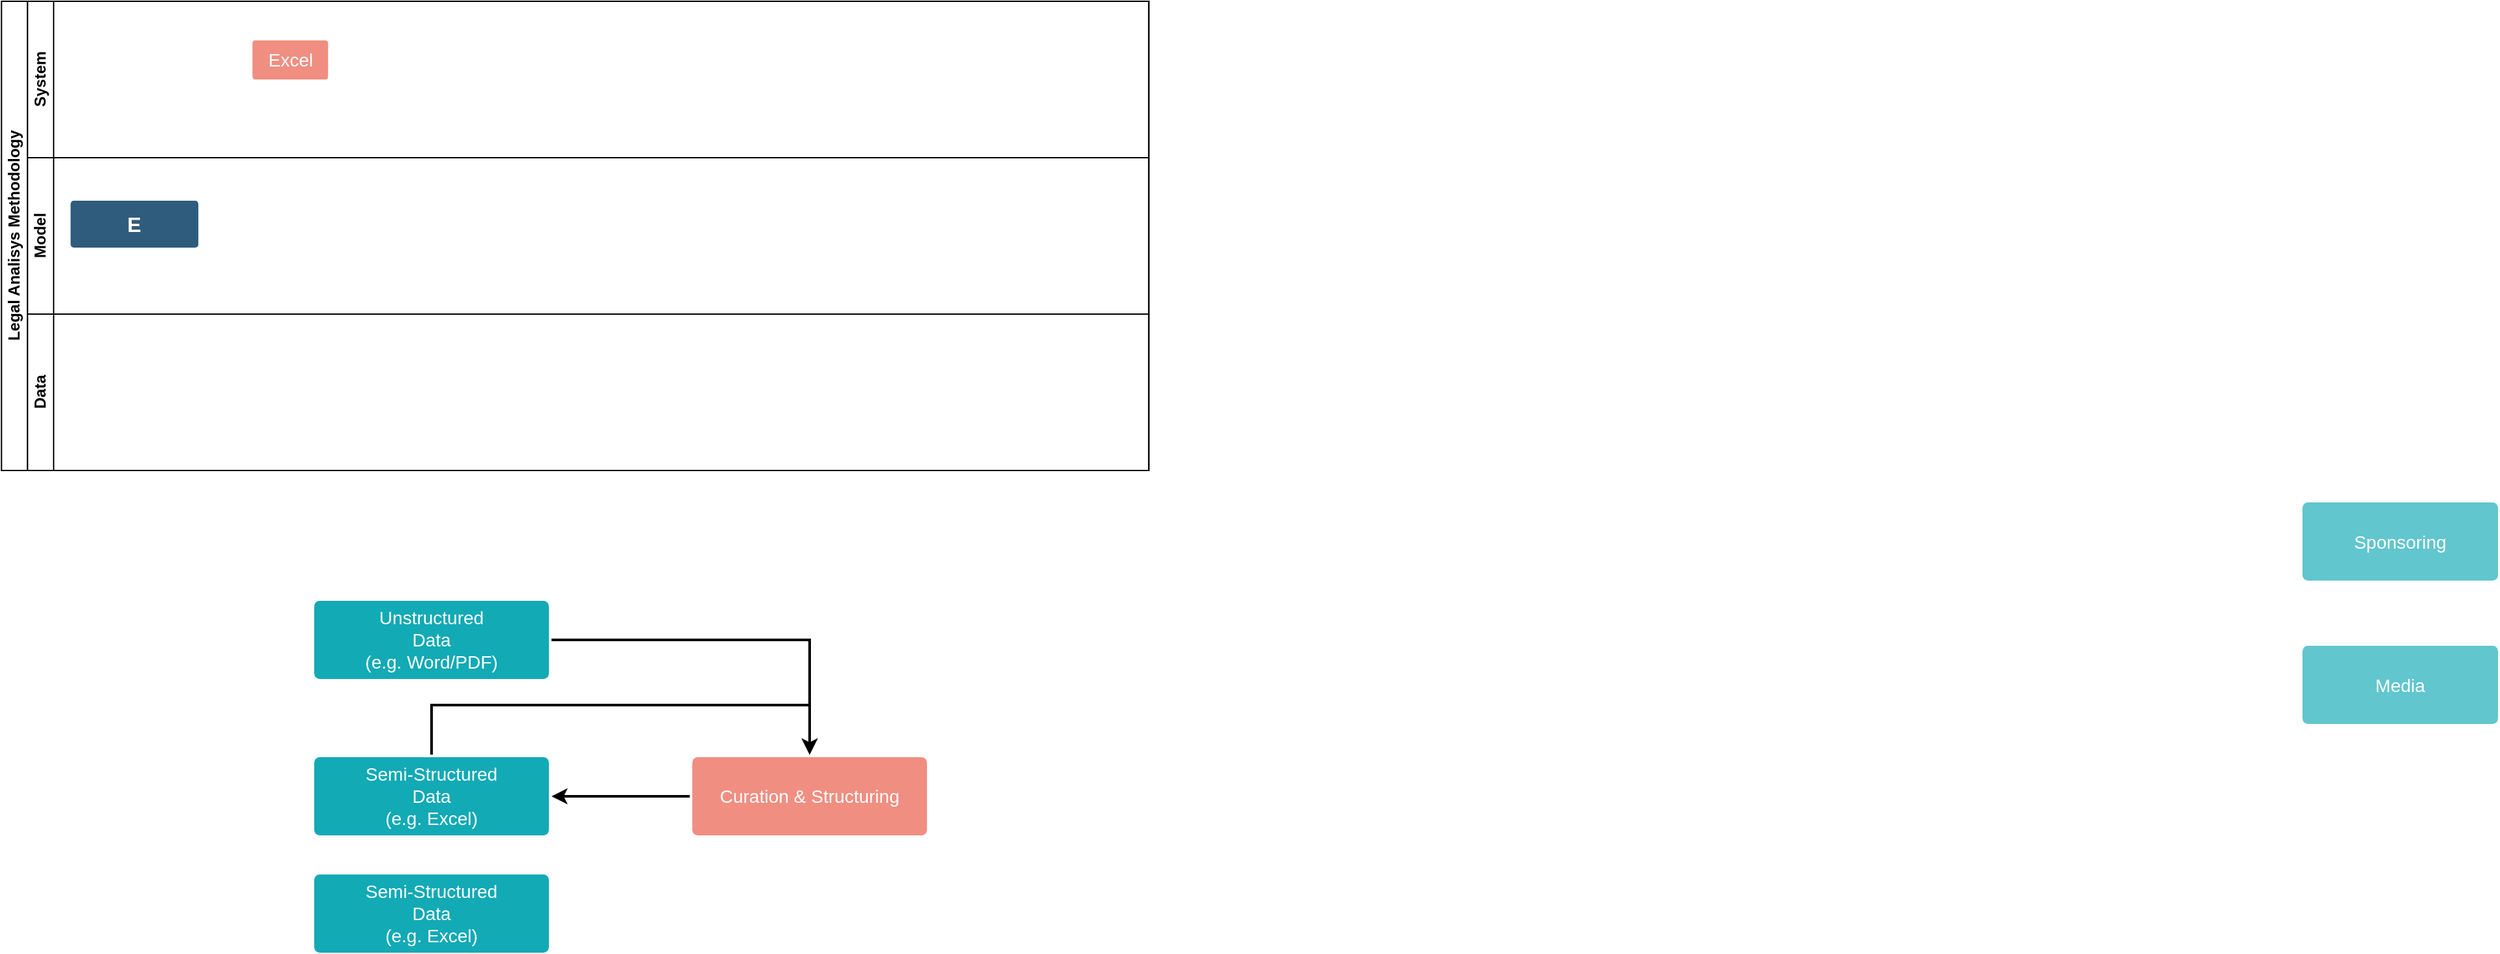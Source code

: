 <mxfile version="10.8.0" type="github"><diagram id="6a731a19-8d31-9384-78a2-239565b7b9f0" name="Page-1"><mxGraphModel dx="2331" dy="1515" grid="1" gridSize="10" guides="1" tooltips="1" connect="1" arrows="1" fold="1" page="1" pageScale="1" pageWidth="1169" pageHeight="827" background="#ffffff" math="0" shadow="0"><root><mxCell id="0"/><mxCell id="1" parent="0"/><mxCell id="1774" value="Media" style="rounded=1;whiteSpace=wrap;html=1;shadow=0;labelBackgroundColor=none;strokeColor=none;strokeWidth=3;fillColor=#61c6ce;fontFamily=Helvetica;fontSize=14;fontColor=#FFFFFF;align=center;spacing=5;fontStyle=0;arcSize=7;perimeterSpacing=2;" parent="1" vertex="1"><mxGeometry x="1005" y="434.5" width="150" height="60" as="geometry"/></mxCell><mxCell id="1776" value="Sponsoring" style="rounded=1;whiteSpace=wrap;html=1;shadow=0;labelBackgroundColor=none;strokeColor=none;strokeWidth=3;fillColor=#61c6ce;fontFamily=Helvetica;fontSize=14;fontColor=#FFFFFF;align=center;spacing=5;fontStyle=0;arcSize=7;perimeterSpacing=2;" parent="1" vertex="1"><mxGeometry x="1005" y="324.5" width="150" height="60" as="geometry"/></mxCell><mxCell id="1r4mj9Kz76uq7DzhCWRs-1779" value="Legal Analisys Methodology" style="swimlane;html=1;childLayout=stackLayout;resizeParent=1;resizeParentMax=0;horizontal=0;startSize=20;horizontalStack=0;" vertex="1" parent="1"><mxGeometry x="-759.853" y="-60" width="880" height="360" as="geometry"/></mxCell><mxCell id="1r4mj9Kz76uq7DzhCWRs-1780" value="System" style="swimlane;html=1;startSize=20;horizontal=0;" vertex="1" parent="1r4mj9Kz76uq7DzhCWRs-1779"><mxGeometry x="20" width="860" height="120" as="geometry"/></mxCell><mxCell id="1756" value="Excel" style="rounded=1;whiteSpace=wrap;html=1;shadow=0;labelBackgroundColor=none;strokeColor=none;strokeWidth=3;fillColor=#f08e81;fontFamily=Helvetica;fontSize=14;fontColor=#FFFFFF;align=center;spacing=5;fontStyle=0;arcSize=7;perimeterSpacing=2;" parent="1r4mj9Kz76uq7DzhCWRs-1780" vertex="1"><mxGeometry x="172.5" y="30" width="58" height="30" as="geometry"/></mxCell><mxCell id="1r4mj9Kz76uq7DzhCWRs-1781" value="Model&lt;br&gt;" style="swimlane;html=1;startSize=20;horizontal=0;" vertex="1" parent="1r4mj9Kz76uq7DzhCWRs-1779"><mxGeometry x="20" y="120" width="860" height="120" as="geometry"/></mxCell><mxCell id="1r4mj9Kz76uq7DzhCWRs-1784" value="E" style="rounded=1;whiteSpace=wrap;html=1;shadow=0;labelBackgroundColor=none;strokeColor=none;strokeWidth=3;fillColor=#2F5B7C;fontFamily=Helvetica;fontSize=16;fontColor=#FFFFFF;align=center;fontStyle=1;spacing=5;arcSize=7;perimeterSpacing=2;" vertex="1" parent="1r4mj9Kz76uq7DzhCWRs-1781"><mxGeometry x="33" y="33" width="98" height="36" as="geometry"/></mxCell><mxCell id="1r4mj9Kz76uq7DzhCWRs-1782" value="Data" style="swimlane;html=1;startSize=20;horizontal=0;" vertex="1" parent="1r4mj9Kz76uq7DzhCWRs-1779"><mxGeometry x="20" y="240" width="860" height="120" as="geometry"/></mxCell><mxCell id="1r4mj9Kz76uq7DzhCWRs-1791" style="edgeStyle=orthogonalEdgeStyle;rounded=0;orthogonalLoop=1;jettySize=auto;html=1;strokeWidth=2;exitX=0.5;exitY=0;exitDx=0;exitDy=0;" edge="1" parent="1" source="1r4mj9Kz76uq7DzhCWRs-1786"><mxGeometry relative="1" as="geometry"><mxPoint x="-140" y="518" as="targetPoint"/><Array as="points"><mxPoint x="-430" y="480"/><mxPoint x="-140" y="480"/></Array></mxGeometry></mxCell><mxCell id="1r4mj9Kz76uq7DzhCWRs-1786" value="&lt;span style=&quot;font-weight: normal&quot;&gt;Semi-Structured&lt;br&gt;Data&lt;br&gt;(e.g. Excel)&lt;/span&gt;&lt;br&gt;" style="rounded=1;whiteSpace=wrap;html=1;shadow=0;labelBackgroundColor=none;strokeColor=none;strokeWidth=3;fillColor=#12aab5;fontFamily=Helvetica;fontSize=14;fontColor=#FFFFFF;align=center;spacing=5;fontStyle=1;arcSize=7;perimeterSpacing=2;" vertex="1" parent="1"><mxGeometry x="-520" y="520" width="180" height="60" as="geometry"/></mxCell><mxCell id="1r4mj9Kz76uq7DzhCWRs-1789" style="edgeStyle=orthogonalEdgeStyle;rounded=0;orthogonalLoop=1;jettySize=auto;html=1;strokeWidth=2;exitX=1;exitY=0.5;exitDx=0;exitDy=0;entryX=0.5;entryY=0;entryDx=0;entryDy=0;" edge="1" parent="1" source="1r4mj9Kz76uq7DzhCWRs-1787" target="1r4mj9Kz76uq7DzhCWRs-1788"><mxGeometry relative="1" as="geometry"/></mxCell><mxCell id="1r4mj9Kz76uq7DzhCWRs-1787" value="&lt;span style=&quot;font-weight: normal&quot;&gt;Unstructured&lt;br&gt;Data&lt;br&gt;(e.g. Word/PDF)&lt;/span&gt;&lt;br&gt;" style="rounded=1;whiteSpace=wrap;html=1;shadow=0;labelBackgroundColor=none;strokeColor=none;strokeWidth=3;fillColor=#12aab5;fontFamily=Helvetica;fontSize=14;fontColor=#FFFFFF;align=center;spacing=5;fontStyle=1;arcSize=7;perimeterSpacing=2;" vertex="1" parent="1"><mxGeometry x="-520" y="400" width="180" height="60" as="geometry"/></mxCell><mxCell id="1r4mj9Kz76uq7DzhCWRs-1790" style="edgeStyle=orthogonalEdgeStyle;rounded=0;orthogonalLoop=1;jettySize=auto;html=1;entryX=1;entryY=0.5;entryDx=0;entryDy=0;strokeWidth=2;" edge="1" parent="1" source="1r4mj9Kz76uq7DzhCWRs-1788" target="1r4mj9Kz76uq7DzhCWRs-1786"><mxGeometry relative="1" as="geometry"/></mxCell><mxCell id="1r4mj9Kz76uq7DzhCWRs-1788" value="Curation &amp;amp; Structuring" style="rounded=1;whiteSpace=wrap;html=1;shadow=0;labelBackgroundColor=none;strokeColor=none;strokeWidth=3;fillColor=#f08e81;fontFamily=Helvetica;fontSize=14;fontColor=#FFFFFF;align=center;spacing=5;fontStyle=0;arcSize=7;perimeterSpacing=2;" vertex="1" parent="1"><mxGeometry x="-230" y="520" width="180" height="60" as="geometry"/></mxCell><mxCell id="1r4mj9Kz76uq7DzhCWRs-1792" value="&lt;span style=&quot;font-weight: normal&quot;&gt;Semi-Structured&lt;br&gt;Data&lt;br&gt;(e.g. Excel)&lt;/span&gt;&lt;br&gt;" style="rounded=1;whiteSpace=wrap;html=1;shadow=0;labelBackgroundColor=none;strokeColor=none;strokeWidth=3;fillColor=#12aab5;fontFamily=Helvetica;fontSize=14;fontColor=#FFFFFF;align=center;spacing=5;fontStyle=1;arcSize=7;perimeterSpacing=2;" vertex="1" parent="1"><mxGeometry x="-520" y="610" width="180" height="60" as="geometry"/></mxCell></root></mxGraphModel></diagram></mxfile>